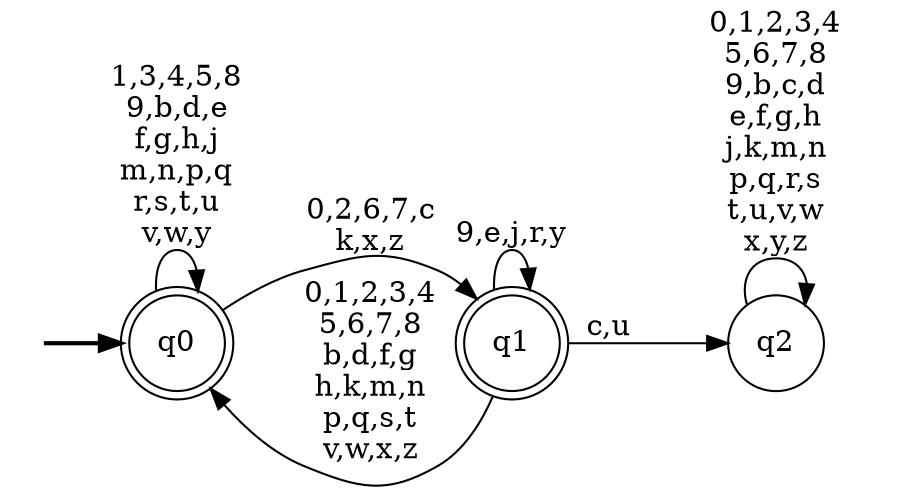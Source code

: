 digraph BlueStar {
__start0 [style = invis, shape = none, label = "", width = 0, height = 0];

rankdir=LR;
size="8,5";

s0 [style="rounded,filled", color="black", fillcolor="white" shape="doublecircle", label="q0"];
s1 [style="rounded,filled", color="black", fillcolor="white" shape="doublecircle", label="q1"];
s2 [style="filled", color="black", fillcolor="white" shape="circle", label="q2"];
subgraph cluster_main { 
	graph [pad=".75", ranksep="0.15", nodesep="0.15"];
	 style=invis; 
	__start0 -> s0 [penwidth=2];
}
s0 -> s0 [label="1,3,4,5,8\n9,b,d,e\nf,g,h,j\nm,n,p,q\nr,s,t,u\nv,w,y"];
s0 -> s1 [label="0,2,6,7,c\nk,x,z"];
s1 -> s0 [label="0,1,2,3,4\n5,6,7,8\nb,d,f,g\nh,k,m,n\np,q,s,t\nv,w,x,z"];
s1 -> s1 [label="9,e,j,r,y"];
s1 -> s2 [label="c,u"];
s2 -> s2 [label="0,1,2,3,4\n5,6,7,8\n9,b,c,d\ne,f,g,h\nj,k,m,n\np,q,r,s\nt,u,v,w\nx,y,z"];

}